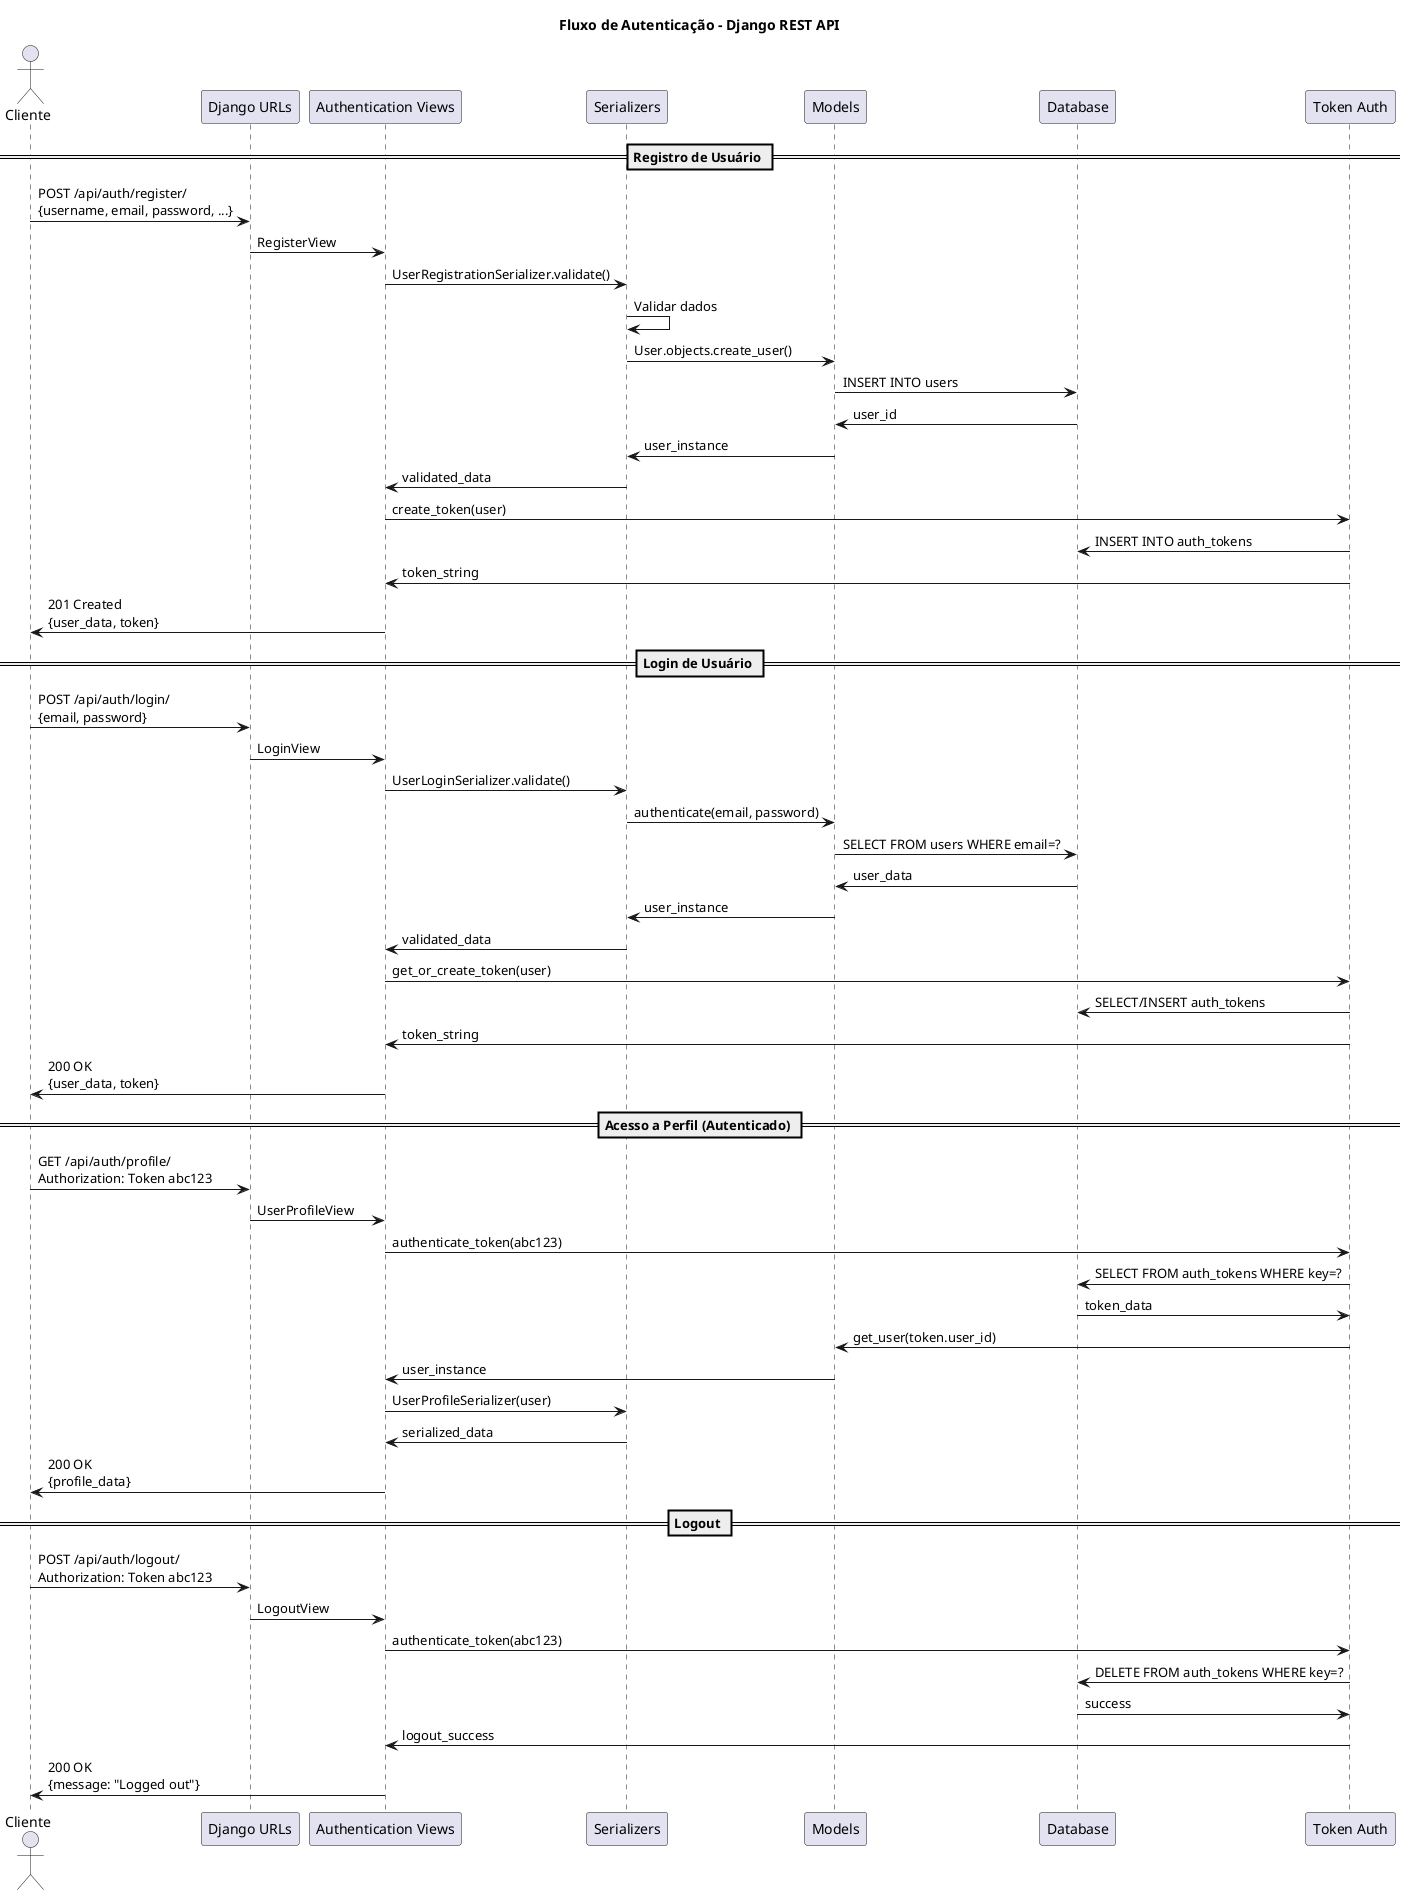 @startuml Authentication Flow Sequence
title Fluxo de Autenticação - Django REST API

actor "Cliente" as client
participant "Django URLs" as urls
participant "Authentication Views" as views
participant "Serializers" as serializers
participant "Models" as models
participant "Database" as db
participant "Token Auth" as token

== Registro de Usuário ==
client -> urls : POST /api/auth/register/\n{username, email, password, ...}
urls -> views : RegisterView
views -> serializers : UserRegistrationSerializer.validate()
serializers -> serializers : Validar dados
serializers -> models : User.objects.create_user()
models -> db : INSERT INTO users
db -> models : user_id
models -> serializers : user_instance
serializers -> views : validated_data
views -> token : create_token(user)
token -> db : INSERT INTO auth_tokens
token -> views : token_string
views -> client : 201 Created\n{user_data, token}

== Login de Usuário ==
client -> urls : POST /api/auth/login/\n{email, password}
urls -> views : LoginView
views -> serializers : UserLoginSerializer.validate()
serializers -> models : authenticate(email, password)
models -> db : SELECT FROM users WHERE email=?
db -> models : user_data
models -> serializers : user_instance
serializers -> views : validated_data
views -> token : get_or_create_token(user)
token -> db : SELECT/INSERT auth_tokens
token -> views : token_string
views -> client : 200 OK\n{user_data, token}

== Acesso a Perfil (Autenticado) ==
client -> urls : GET /api/auth/profile/\nAuthorization: Token abc123
urls -> views : UserProfileView
views -> token : authenticate_token(abc123)
token -> db : SELECT FROM auth_tokens WHERE key=?
db -> token : token_data
token -> models : get_user(token.user_id)
models -> views : user_instance
views -> serializers : UserProfileSerializer(user)
serializers -> views : serialized_data
views -> client : 200 OK\n{profile_data}

== Logout ==
client -> urls : POST /api/auth/logout/\nAuthorization: Token abc123
urls -> views : LogoutView
views -> token : authenticate_token(abc123)
token -> db : DELETE FROM auth_tokens WHERE key=?
db -> token : success
token -> views : logout_success
views -> client : 200 OK\n{message: "Logged out"}

@enduml
